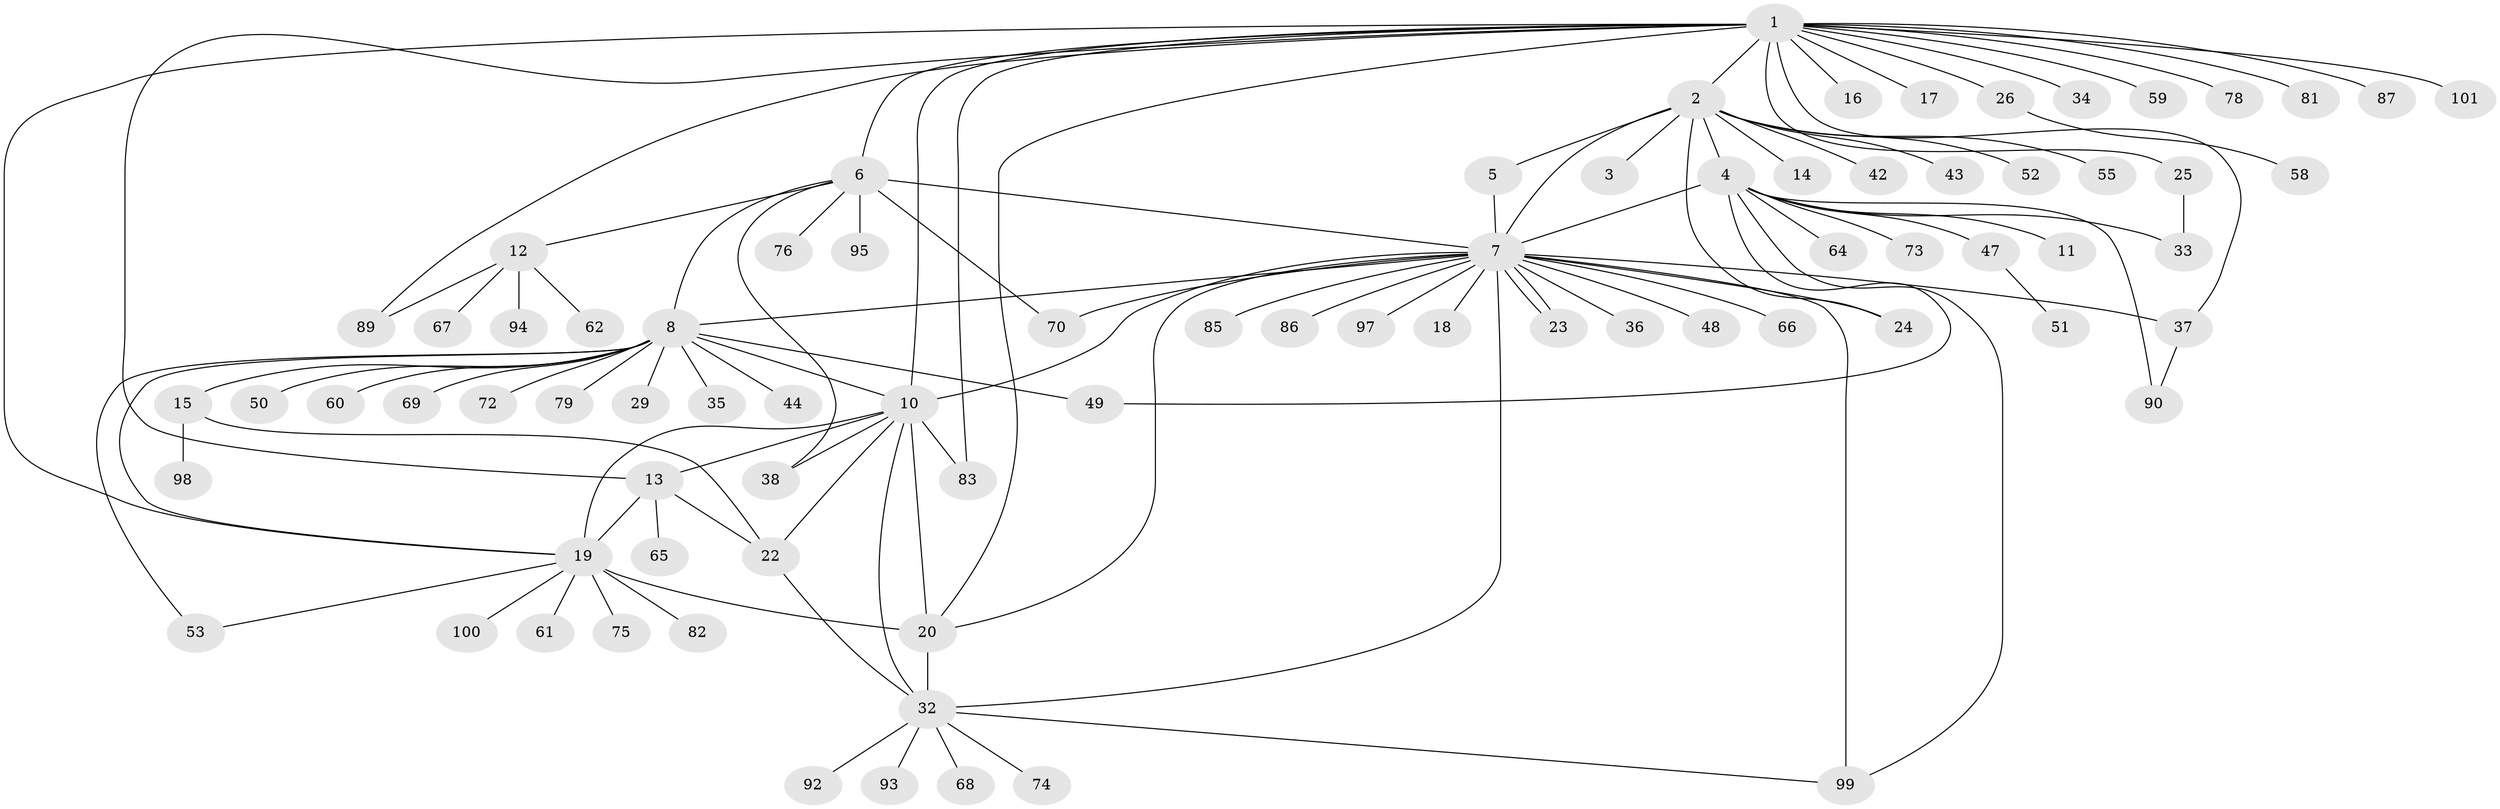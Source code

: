 // original degree distribution, {20: 0.009900990099009901, 11: 0.009900990099009901, 1: 0.504950495049505, 10: 0.009900990099009901, 2: 0.26732673267326734, 8: 0.0297029702970297, 21: 0.009900990099009901, 16: 0.009900990099009901, 3: 0.0891089108910891, 12: 0.009900990099009901, 5: 0.019801980198019802, 6: 0.009900990099009901, 4: 0.019801980198019802}
// Generated by graph-tools (version 1.1) at 2025/11/02/27/25 16:11:13]
// undirected, 79 vertices, 109 edges
graph export_dot {
graph [start="1"]
  node [color=gray90,style=filled];
  1 [super="+88"];
  2 [super="+28"];
  3;
  4 [super="+46"];
  5 [super="+54"];
  6 [super="+9"];
  7 [super="+27"];
  8 [super="+45"];
  10 [super="+84"];
  11;
  12 [super="+41"];
  13 [super="+71"];
  14;
  15;
  16;
  17;
  18 [super="+21"];
  19 [super="+31"];
  20 [super="+39"];
  22 [super="+30"];
  23;
  24;
  25;
  26;
  29;
  32 [super="+63"];
  33 [super="+40"];
  34;
  35;
  36;
  37 [super="+57"];
  38;
  42;
  43;
  44 [super="+77"];
  47;
  48;
  49;
  50;
  51 [super="+56"];
  52;
  53;
  55;
  58;
  59;
  60;
  61;
  62;
  64;
  65 [super="+80"];
  66;
  67;
  68;
  69;
  70;
  72;
  73;
  74;
  75 [super="+91"];
  76;
  78;
  79;
  81;
  82;
  83;
  85;
  86;
  87;
  89;
  90 [super="+96"];
  92;
  93;
  94;
  95;
  97;
  98;
  99;
  100;
  101;
  1 -- 2;
  1 -- 6 [weight=2];
  1 -- 10;
  1 -- 13;
  1 -- 16;
  1 -- 17;
  1 -- 20;
  1 -- 25;
  1 -- 26;
  1 -- 34;
  1 -- 37;
  1 -- 59;
  1 -- 78;
  1 -- 81;
  1 -- 83;
  1 -- 87;
  1 -- 89;
  1 -- 101;
  1 -- 19;
  2 -- 3;
  2 -- 4;
  2 -- 5;
  2 -- 14;
  2 -- 24;
  2 -- 42;
  2 -- 43;
  2 -- 52;
  2 -- 55;
  2 -- 7;
  4 -- 7;
  4 -- 11;
  4 -- 47;
  4 -- 49;
  4 -- 64;
  4 -- 73;
  4 -- 90;
  4 -- 99;
  4 -- 33;
  5 -- 7;
  6 -- 8;
  6 -- 12;
  6 -- 38;
  6 -- 70;
  6 -- 95;
  6 -- 76;
  6 -- 7;
  7 -- 8;
  7 -- 10;
  7 -- 18 [weight=2];
  7 -- 23;
  7 -- 23;
  7 -- 24;
  7 -- 36;
  7 -- 37;
  7 -- 48;
  7 -- 66;
  7 -- 85;
  7 -- 86;
  7 -- 97;
  7 -- 99;
  7 -- 70;
  7 -- 32;
  7 -- 20;
  8 -- 10 [weight=2];
  8 -- 15;
  8 -- 19;
  8 -- 29;
  8 -- 35;
  8 -- 44;
  8 -- 49;
  8 -- 50;
  8 -- 53;
  8 -- 60;
  8 -- 69;
  8 -- 72;
  8 -- 79;
  10 -- 13;
  10 -- 20;
  10 -- 32;
  10 -- 38;
  10 -- 83;
  10 -- 19;
  10 -- 22;
  12 -- 67;
  12 -- 89;
  12 -- 62;
  12 -- 94;
  13 -- 22;
  13 -- 65;
  13 -- 19;
  15 -- 98;
  15 -- 22;
  19 -- 20 [weight=2];
  19 -- 100;
  19 -- 75;
  19 -- 82;
  19 -- 53;
  19 -- 61;
  20 -- 32;
  22 -- 32;
  25 -- 33;
  26 -- 58;
  32 -- 68;
  32 -- 74;
  32 -- 92;
  32 -- 93;
  32 -- 99;
  37 -- 90;
  47 -- 51;
}
